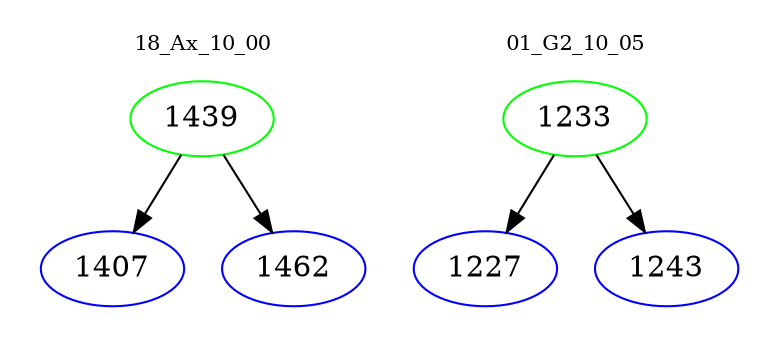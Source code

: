 digraph{
subgraph cluster_0 {
color = white
label = "18_Ax_10_00";
fontsize=10;
T0_1439 [label="1439", color="green"]
T0_1439 -> T0_1407 [color="black"]
T0_1407 [label="1407", color="blue"]
T0_1439 -> T0_1462 [color="black"]
T0_1462 [label="1462", color="blue"]
}
subgraph cluster_1 {
color = white
label = "01_G2_10_05";
fontsize=10;
T1_1233 [label="1233", color="green"]
T1_1233 -> T1_1227 [color="black"]
T1_1227 [label="1227", color="blue"]
T1_1233 -> T1_1243 [color="black"]
T1_1243 [label="1243", color="blue"]
}
}
